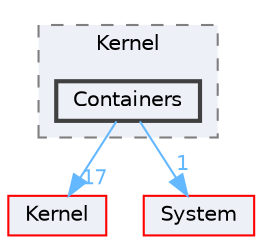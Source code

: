 digraph "Containers"
{
 // LATEX_PDF_SIZE
  bgcolor="transparent";
  edge [fontname=Helvetica,fontsize=10,labelfontname=Helvetica,labelfontsize=10];
  node [fontname=Helvetica,fontsize=10,shape=box,height=0.2,width=0.4];
  compound=true
  subgraph clusterdir_b3a824bd1972d499ced956e15ea89baa {
    graph [ bgcolor="#edf0f7", pencolor="grey50", label="Kernel", fontname=Helvetica,fontsize=10 style="filled,dashed", URL="dir_b3a824bd1972d499ced956e15ea89baa.html",tooltip=""]
  dir_d916298d701ff71e54f423e028d89caa [label="Containers", fillcolor="#edf0f7", color="grey25", style="filled,bold", URL="dir_d916298d701ff71e54f423e028d89caa.html",tooltip=""];
  }
  dir_52bed8acfaac088d5968cb2c84d7645d [label="Kernel", fillcolor="#edf0f7", color="red", style="filled", URL="dir_52bed8acfaac088d5968cb2c84d7645d.html",tooltip=""];
  dir_9af51e3826d4f9e80d9103b2de543e84 [label="System", fillcolor="#edf0f7", color="red", style="filled", URL="dir_9af51e3826d4f9e80d9103b2de543e84.html",tooltip=""];
  dir_d916298d701ff71e54f423e028d89caa->dir_52bed8acfaac088d5968cb2c84d7645d [headlabel="17", labeldistance=1.5 headhref="dir_000006_000024.html" href="dir_000006_000024.html" color="steelblue1" fontcolor="steelblue1"];
  dir_d916298d701ff71e54f423e028d89caa->dir_9af51e3826d4f9e80d9103b2de543e84 [headlabel="1", labeldistance=1.5 headhref="dir_000006_000038.html" href="dir_000006_000038.html" color="steelblue1" fontcolor="steelblue1"];
}
